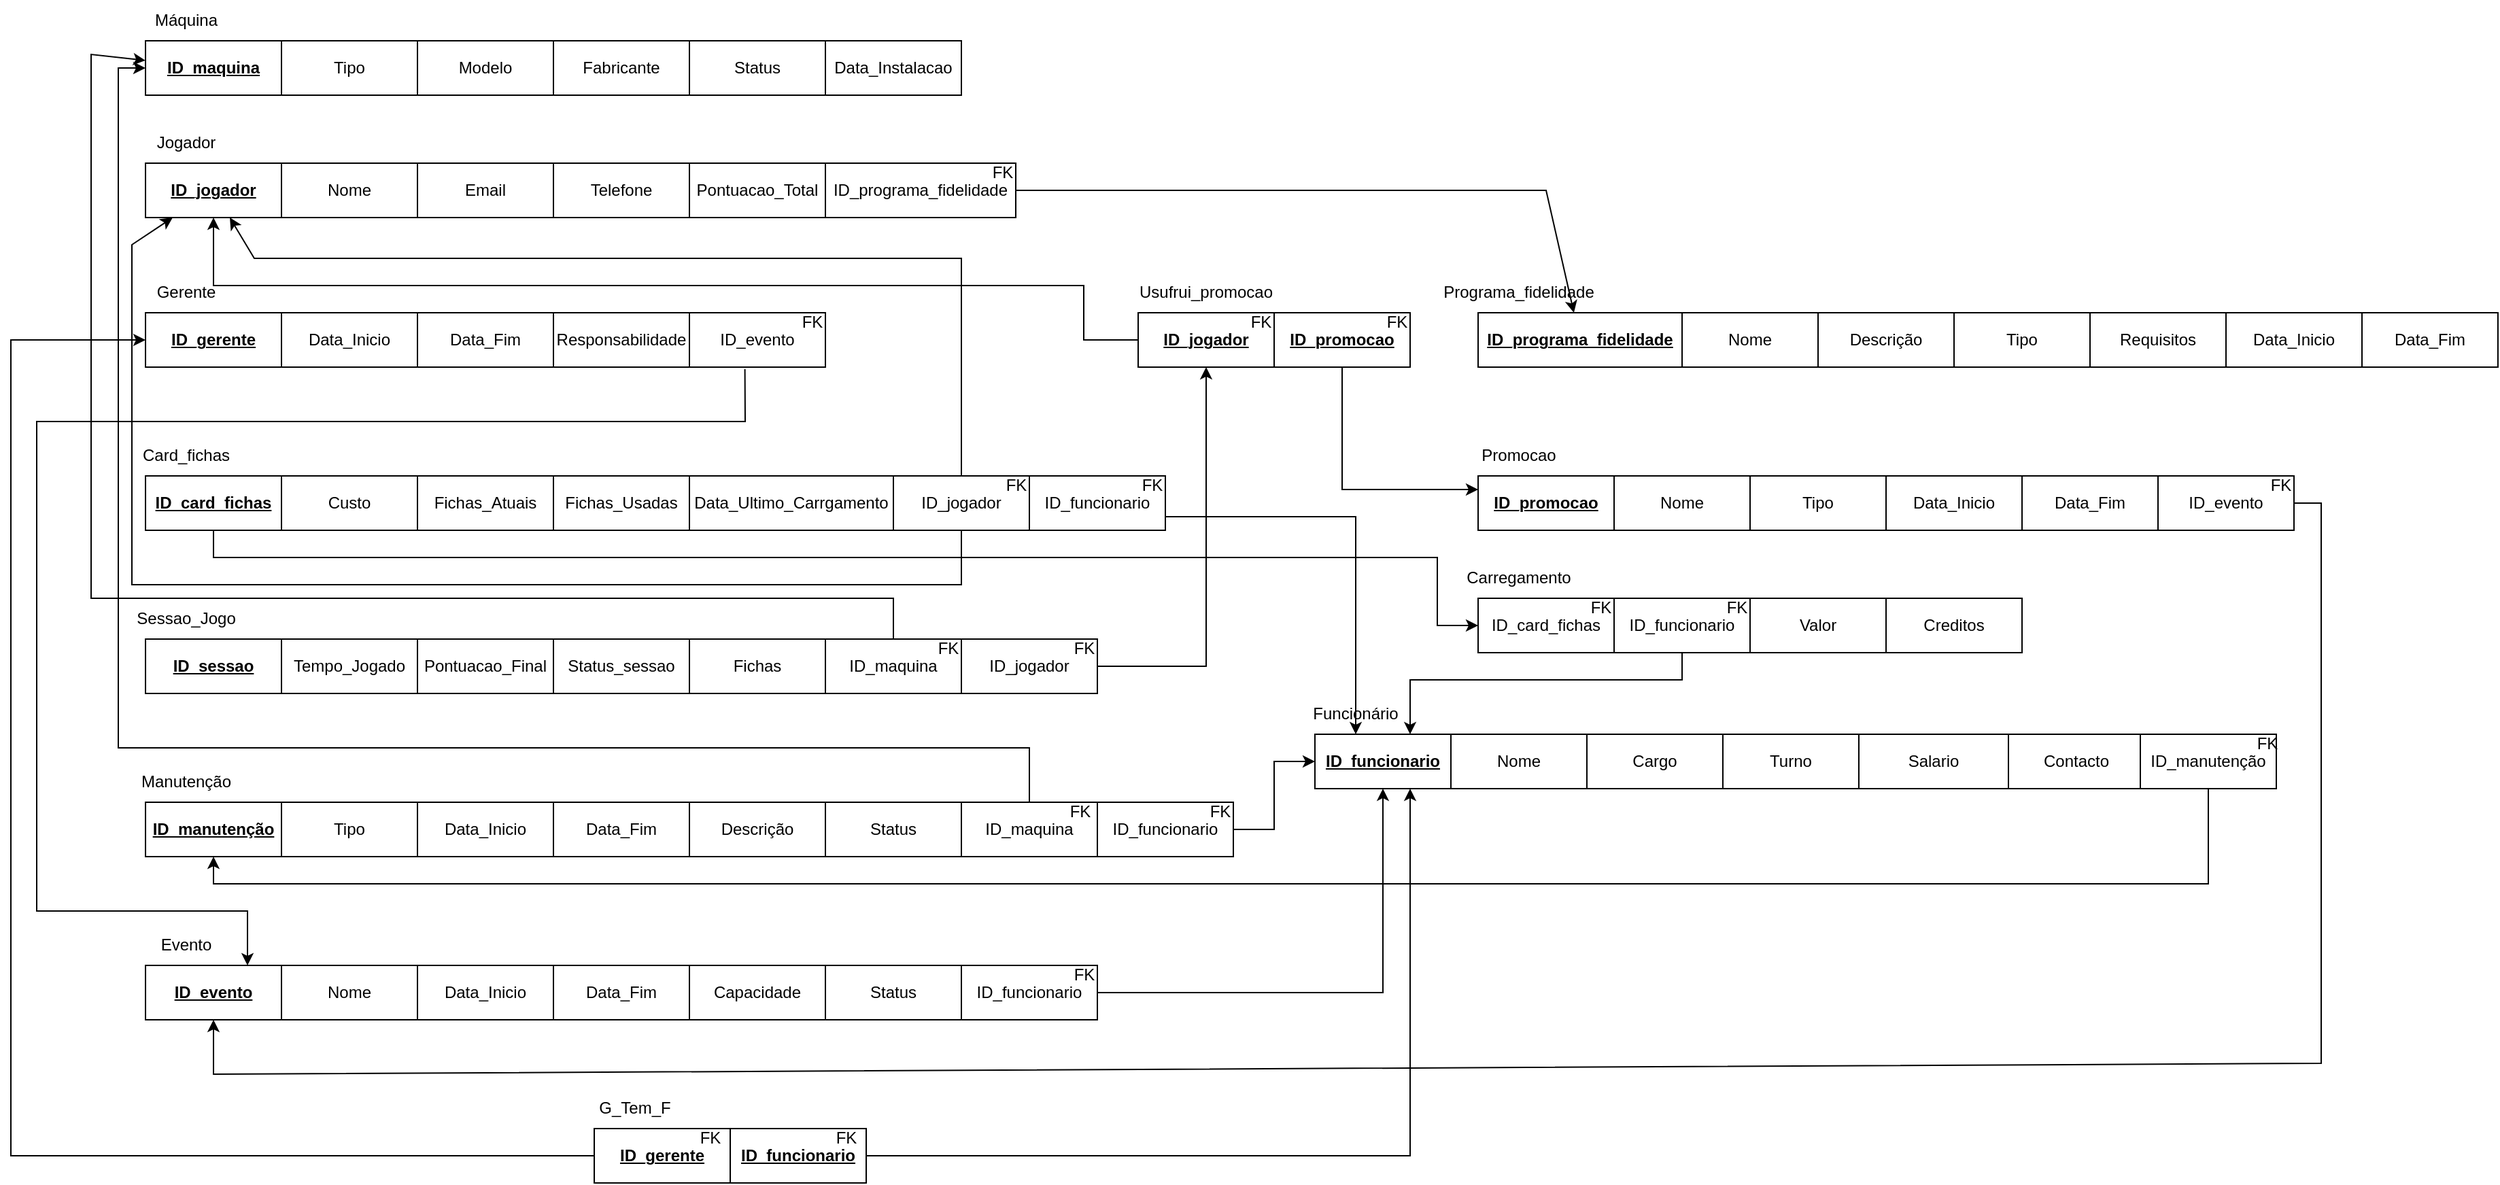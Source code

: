 <mxfile version="26.2.9">
  <diagram name="Página-1" id="F3_zdJklj_XF_64WUXii">
    <mxGraphModel dx="2068" dy="1885" grid="1" gridSize="10" guides="1" tooltips="1" connect="1" arrows="1" fold="1" page="1" pageScale="1" pageWidth="827" pageHeight="1169" math="0" shadow="0">
      <root>
        <mxCell id="0" />
        <mxCell id="1" parent="0" />
        <mxCell id="WMXjzh3DNgUmnGvGZ02T-9" style="edgeStyle=orthogonalEdgeStyle;rounded=0;orthogonalLoop=1;jettySize=auto;html=1;" parent="1" source="HrlFmyoQFav-WICBFxwv-78" target="HrlFmyoQFav-WICBFxwv-1" edge="1">
          <mxGeometry relative="1" as="geometry">
            <Array as="points">
              <mxPoint x="1030" y="1100" />
            </Array>
            <mxPoint x="980" y="1090" as="sourcePoint" />
          </mxGeometry>
        </mxCell>
        <mxCell id="WMXjzh3DNgUmnGvGZ02T-29" style="edgeStyle=orthogonalEdgeStyle;rounded=0;orthogonalLoop=1;jettySize=auto;html=1;" parent="1" source="WMXjzh3DNgUmnGvGZ02T-24" target="HrlFmyoQFav-WICBFxwv-1" edge="1">
          <mxGeometry relative="1" as="geometry">
            <Array as="points">
              <mxPoint x="1050" y="1220" />
            </Array>
            <mxPoint x="1080" y="990" as="sourcePoint" />
          </mxGeometry>
        </mxCell>
        <mxCell id="HrlFmyoQFav-WICBFxwv-1" value="&lt;b&gt;&lt;u&gt;ID_funcionario&lt;/u&gt;&lt;/b&gt;" style="rounded=0;whiteSpace=wrap;html=1;" parent="1" vertex="1">
          <mxGeometry x="980" y="910" width="100" height="40" as="geometry" />
        </mxCell>
        <mxCell id="JM-jr7Ybqa1QOViRmzYv-8" style="edgeStyle=orthogonalEdgeStyle;rounded=0;orthogonalLoop=1;jettySize=auto;html=1;" edge="1" parent="1" source="JM-jr7Ybqa1QOViRmzYv-5" target="HrlFmyoQFav-WICBFxwv-1">
          <mxGeometry relative="1" as="geometry">
            <Array as="points">
              <mxPoint x="1250" y="870" />
              <mxPoint x="1050" y="870" />
            </Array>
          </mxGeometry>
        </mxCell>
        <mxCell id="HrlFmyoQFav-WICBFxwv-2" value="Funcionário" style="text;html=1;align=center;verticalAlign=middle;whiteSpace=wrap;rounded=0;" parent="1" vertex="1">
          <mxGeometry x="980" y="880" width="60" height="30" as="geometry" />
        </mxCell>
        <mxCell id="HrlFmyoQFav-WICBFxwv-3" value="&lt;b&gt;&lt;u&gt;ID_jogador&lt;/u&gt;&lt;/b&gt;" style="rounded=0;whiteSpace=wrap;html=1;" parent="1" vertex="1">
          <mxGeometry x="120" y="490" width="100" height="40" as="geometry" />
        </mxCell>
        <mxCell id="HrlFmyoQFav-WICBFxwv-4" value="Jogador" style="text;html=1;align=center;verticalAlign=middle;whiteSpace=wrap;rounded=0;" parent="1" vertex="1">
          <mxGeometry x="120" y="460" width="60" height="30" as="geometry" />
        </mxCell>
        <mxCell id="HrlFmyoQFav-WICBFxwv-5" value="&lt;b&gt;&lt;u&gt;ID_maquina&lt;/u&gt;&lt;/b&gt;" style="rounded=0;whiteSpace=wrap;html=1;" parent="1" vertex="1">
          <mxGeometry x="120" y="400" width="100" height="40" as="geometry" />
        </mxCell>
        <mxCell id="HrlFmyoQFav-WICBFxwv-6" value="Máquina" style="text;html=1;align=center;verticalAlign=middle;whiteSpace=wrap;rounded=0;" parent="1" vertex="1">
          <mxGeometry x="120" y="370" width="60" height="30" as="geometry" />
        </mxCell>
        <mxCell id="HrlFmyoQFav-WICBFxwv-7" value="&lt;b&gt;&lt;u&gt;ID_gerente&lt;/u&gt;&lt;/b&gt;" style="rounded=0;whiteSpace=wrap;html=1;" parent="1" vertex="1">
          <mxGeometry x="120" y="600" width="100" height="40" as="geometry" />
        </mxCell>
        <mxCell id="HrlFmyoQFav-WICBFxwv-8" value="Gerente" style="text;html=1;align=center;verticalAlign=middle;whiteSpace=wrap;rounded=0;" parent="1" vertex="1">
          <mxGeometry x="120" y="570" width="60" height="30" as="geometry" />
        </mxCell>
        <mxCell id="JM-jr7Ybqa1QOViRmzYv-11" style="edgeStyle=orthogonalEdgeStyle;rounded=0;orthogonalLoop=1;jettySize=auto;html=1;" edge="1" parent="1" source="HrlFmyoQFav-WICBFxwv-13" target="JM-jr7Ybqa1QOViRmzYv-3">
          <mxGeometry relative="1" as="geometry">
            <mxPoint x="220" y="780" as="targetPoint" />
            <Array as="points">
              <mxPoint x="170" y="780" />
              <mxPoint x="1070" y="780" />
              <mxPoint x="1070" y="830" />
            </Array>
          </mxGeometry>
        </mxCell>
        <mxCell id="HrlFmyoQFav-WICBFxwv-13" value="&lt;b&gt;&lt;u&gt;ID_card_fichas&lt;/u&gt;&lt;/b&gt;" style="rounded=0;whiteSpace=wrap;html=1;" parent="1" vertex="1">
          <mxGeometry x="120" y="720" width="100" height="40" as="geometry" />
        </mxCell>
        <mxCell id="HrlFmyoQFav-WICBFxwv-14" value="Card_fichas" style="text;html=1;align=center;verticalAlign=middle;whiteSpace=wrap;rounded=0;" parent="1" vertex="1">
          <mxGeometry x="120" y="690" width="60" height="30" as="geometry" />
        </mxCell>
        <mxCell id="HrlFmyoQFav-WICBFxwv-15" value="&lt;b&gt;&lt;u&gt;ID_sessao&lt;/u&gt;&lt;/b&gt;" style="rounded=0;whiteSpace=wrap;html=1;" parent="1" vertex="1">
          <mxGeometry x="120" y="840" width="100" height="40" as="geometry" />
        </mxCell>
        <mxCell id="HrlFmyoQFav-WICBFxwv-16" value="Sessao_Jogo" style="text;html=1;align=center;verticalAlign=middle;whiteSpace=wrap;rounded=0;" parent="1" vertex="1">
          <mxGeometry x="120" y="810" width="60" height="30" as="geometry" />
        </mxCell>
        <mxCell id="HrlFmyoQFav-WICBFxwv-19" value="&lt;b&gt;&lt;u&gt;ID_manutenção&lt;/u&gt;&lt;/b&gt;" style="rounded=0;whiteSpace=wrap;html=1;" parent="1" vertex="1">
          <mxGeometry x="120" y="960" width="100" height="40" as="geometry" />
        </mxCell>
        <mxCell id="HrlFmyoQFav-WICBFxwv-20" value="Manutenção" style="text;html=1;align=center;verticalAlign=middle;whiteSpace=wrap;rounded=0;" parent="1" vertex="1">
          <mxGeometry x="120" y="930" width="60" height="30" as="geometry" />
        </mxCell>
        <mxCell id="HrlFmyoQFav-WICBFxwv-21" value="&lt;b&gt;&lt;u&gt;ID_evento&lt;/u&gt;&lt;/b&gt;" style="rounded=0;whiteSpace=wrap;html=1;" parent="1" vertex="1">
          <mxGeometry x="120" y="1080" width="100" height="40" as="geometry" />
        </mxCell>
        <mxCell id="HrlFmyoQFav-WICBFxwv-22" value="Evento" style="text;html=1;align=center;verticalAlign=middle;whiteSpace=wrap;rounded=0;" parent="1" vertex="1">
          <mxGeometry x="120" y="1050" width="60" height="30" as="geometry" />
        </mxCell>
        <mxCell id="HrlFmyoQFav-WICBFxwv-23" value="&lt;b&gt;&lt;u&gt;ID_programa_fidelidade&lt;/u&gt;&lt;/b&gt;" style="rounded=0;whiteSpace=wrap;html=1;" parent="1" vertex="1">
          <mxGeometry x="1100" y="600" width="150" height="40" as="geometry" />
        </mxCell>
        <mxCell id="HrlFmyoQFav-WICBFxwv-24" value="Programa_fidelidade" style="text;html=1;align=center;verticalAlign=middle;whiteSpace=wrap;rounded=0;" parent="1" vertex="1">
          <mxGeometry x="1100" y="570" width="60" height="30" as="geometry" />
        </mxCell>
        <mxCell id="HrlFmyoQFav-WICBFxwv-25" value="Nome" style="rounded=0;whiteSpace=wrap;html=1;" parent="1" vertex="1">
          <mxGeometry x="1080" y="910" width="100" height="40" as="geometry" />
        </mxCell>
        <mxCell id="HrlFmyoQFav-WICBFxwv-26" value="Cargo" style="rounded=0;whiteSpace=wrap;html=1;" parent="1" vertex="1">
          <mxGeometry x="1180" y="910" width="100" height="40" as="geometry" />
        </mxCell>
        <mxCell id="HrlFmyoQFav-WICBFxwv-27" value="Turno" style="rounded=0;whiteSpace=wrap;html=1;" parent="1" vertex="1">
          <mxGeometry x="1280" y="910" width="100" height="40" as="geometry" />
        </mxCell>
        <mxCell id="HrlFmyoQFav-WICBFxwv-28" value="Salario" style="rounded=0;whiteSpace=wrap;html=1;" parent="1" vertex="1">
          <mxGeometry x="1380" y="910" width="110" height="40" as="geometry" />
        </mxCell>
        <mxCell id="HrlFmyoQFav-WICBFxwv-29" value="Nome" style="rounded=0;whiteSpace=wrap;html=1;" parent="1" vertex="1">
          <mxGeometry x="220" y="490" width="100" height="40" as="geometry" />
        </mxCell>
        <mxCell id="HrlFmyoQFav-WICBFxwv-30" value="Email" style="rounded=0;whiteSpace=wrap;html=1;" parent="1" vertex="1">
          <mxGeometry x="320" y="490" width="100" height="40" as="geometry" />
        </mxCell>
        <mxCell id="HrlFmyoQFav-WICBFxwv-31" value="Telefone" style="rounded=0;whiteSpace=wrap;html=1;" parent="1" vertex="1">
          <mxGeometry x="420" y="490" width="100" height="40" as="geometry" />
        </mxCell>
        <mxCell id="HrlFmyoQFav-WICBFxwv-32" value="Tipo" style="rounded=0;whiteSpace=wrap;html=1;" parent="1" vertex="1">
          <mxGeometry x="220" y="400" width="100" height="40" as="geometry" />
        </mxCell>
        <mxCell id="HrlFmyoQFav-WICBFxwv-33" value="Modelo" style="rounded=0;whiteSpace=wrap;html=1;" parent="1" vertex="1">
          <mxGeometry x="320" y="400" width="100" height="40" as="geometry" />
        </mxCell>
        <mxCell id="HrlFmyoQFav-WICBFxwv-34" value="ID_evento" style="rounded=0;whiteSpace=wrap;html=1;" parent="1" vertex="1">
          <mxGeometry x="520" y="600" width="100" height="40" as="geometry" />
        </mxCell>
        <mxCell id="HrlFmyoQFav-WICBFxwv-35" value="Contacto" style="rounded=0;whiteSpace=wrap;html=1;" parent="1" vertex="1">
          <mxGeometry x="1490" y="910" width="100" height="40" as="geometry" />
        </mxCell>
        <mxCell id="HrlFmyoQFav-WICBFxwv-37" value="Fichas_Atuais" style="rounded=0;whiteSpace=wrap;html=1;" parent="1" vertex="1">
          <mxGeometry x="320" y="720" width="100" height="40" as="geometry" />
        </mxCell>
        <mxCell id="HrlFmyoQFav-WICBFxwv-38" value="Custo" style="rounded=0;whiteSpace=wrap;html=1;" parent="1" vertex="1">
          <mxGeometry x="220" y="720" width="100" height="40" as="geometry" />
        </mxCell>
        <mxCell id="HrlFmyoQFav-WICBFxwv-39" value="Pontuacao_Final" style="rounded=0;whiteSpace=wrap;html=1;" parent="1" vertex="1">
          <mxGeometry x="320" y="840" width="100" height="40" as="geometry" />
        </mxCell>
        <mxCell id="HrlFmyoQFav-WICBFxwv-40" value="Tempo_Jogado" style="rounded=0;whiteSpace=wrap;html=1;" parent="1" vertex="1">
          <mxGeometry x="220" y="840" width="100" height="40" as="geometry" />
        </mxCell>
        <mxCell id="HrlFmyoQFav-WICBFxwv-42" value="Data_Inicio" style="rounded=0;whiteSpace=wrap;html=1;" parent="1" vertex="1">
          <mxGeometry x="320" y="960" width="100" height="40" as="geometry" />
        </mxCell>
        <mxCell id="HrlFmyoQFav-WICBFxwv-43" value="Tipo" style="rounded=0;whiteSpace=wrap;html=1;" parent="1" vertex="1">
          <mxGeometry x="220" y="960" width="100" height="40" as="geometry" />
        </mxCell>
        <mxCell id="HrlFmyoQFav-WICBFxwv-45" value="Capacidade" style="rounded=0;whiteSpace=wrap;html=1;" parent="1" vertex="1">
          <mxGeometry x="520" y="1080" width="100" height="40" as="geometry" />
        </mxCell>
        <mxCell id="HrlFmyoQFav-WICBFxwv-46" value="Nome" style="rounded=0;whiteSpace=wrap;html=1;" parent="1" vertex="1">
          <mxGeometry x="220" y="1080" width="100" height="40" as="geometry" />
        </mxCell>
        <mxCell id="HrlFmyoQFav-WICBFxwv-48" value="Nome" style="rounded=0;whiteSpace=wrap;html=1;" parent="1" vertex="1">
          <mxGeometry x="1250" y="600" width="100" height="40" as="geometry" />
        </mxCell>
        <mxCell id="HrlFmyoQFav-WICBFxwv-54" value="Fabricante" style="rounded=0;whiteSpace=wrap;html=1;" parent="1" vertex="1">
          <mxGeometry x="420" y="400" width="100" height="40" as="geometry" />
        </mxCell>
        <mxCell id="HrlFmyoQFav-WICBFxwv-55" value="Status" style="rounded=0;whiteSpace=wrap;html=1;" parent="1" vertex="1">
          <mxGeometry x="520" y="400" width="100" height="40" as="geometry" />
        </mxCell>
        <mxCell id="HrlFmyoQFav-WICBFxwv-56" value="Data_Instalacao" style="rounded=0;whiteSpace=wrap;html=1;" parent="1" vertex="1">
          <mxGeometry x="620" y="400" width="100" height="40" as="geometry" />
        </mxCell>
        <mxCell id="HrlFmyoQFav-WICBFxwv-57" value="Pontuacao_Total" style="rounded=0;whiteSpace=wrap;html=1;" parent="1" vertex="1">
          <mxGeometry x="520" y="490" width="100" height="40" as="geometry" />
        </mxCell>
        <mxCell id="HrlFmyoQFav-WICBFxwv-60" value="ID_programa_fidelidade" style="rounded=0;whiteSpace=wrap;html=1;" parent="1" vertex="1">
          <mxGeometry x="620" y="490" width="140" height="40" as="geometry" />
        </mxCell>
        <mxCell id="HrlFmyoQFav-WICBFxwv-61" value="Fichas_Usadas" style="rounded=0;whiteSpace=wrap;html=1;" parent="1" vertex="1">
          <mxGeometry x="420" y="720" width="100" height="40" as="geometry" />
        </mxCell>
        <mxCell id="HrlFmyoQFav-WICBFxwv-63" value="Data_Ultimo_Carrgamento" style="rounded=0;whiteSpace=wrap;html=1;" parent="1" vertex="1">
          <mxGeometry x="520" y="720" width="150" height="40" as="geometry" />
        </mxCell>
        <mxCell id="HrlFmyoQFav-WICBFxwv-64" value="ID_jogador" style="rounded=0;whiteSpace=wrap;html=1;" parent="1" vertex="1">
          <mxGeometry x="670" y="720" width="100" height="40" as="geometry" />
        </mxCell>
        <mxCell id="HrlFmyoQFav-WICBFxwv-65" value="Status_sessao" style="rounded=0;whiteSpace=wrap;html=1;" parent="1" vertex="1">
          <mxGeometry x="420" y="840" width="100" height="40" as="geometry" />
        </mxCell>
        <mxCell id="HrlFmyoQFav-WICBFxwv-66" value="ID_maquina" style="rounded=0;whiteSpace=wrap;html=1;" parent="1" vertex="1">
          <mxGeometry x="620" y="840" width="100" height="40" as="geometry" />
        </mxCell>
        <mxCell id="JM-jr7Ybqa1QOViRmzYv-2" style="edgeStyle=orthogonalEdgeStyle;rounded=0;orthogonalLoop=1;jettySize=auto;html=1;" edge="1" parent="1" source="HrlFmyoQFav-WICBFxwv-67" target="WMXjzh3DNgUmnGvGZ02T-16">
          <mxGeometry relative="1" as="geometry">
            <mxPoint x="900" y="820" as="targetPoint" />
            <Array as="points">
              <mxPoint x="900" y="830" />
              <mxPoint x="900" y="830" />
            </Array>
          </mxGeometry>
        </mxCell>
        <mxCell id="HrlFmyoQFav-WICBFxwv-67" value="ID_jogador" style="rounded=0;whiteSpace=wrap;html=1;" parent="1" vertex="1">
          <mxGeometry x="720" y="840" width="100" height="40" as="geometry" />
        </mxCell>
        <mxCell id="HrlFmyoQFav-WICBFxwv-68" value="Data_Fim" style="rounded=0;whiteSpace=wrap;html=1;" parent="1" vertex="1">
          <mxGeometry x="420" y="960" width="100" height="40" as="geometry" />
        </mxCell>
        <mxCell id="HrlFmyoQFav-WICBFxwv-69" value="Descrição" style="rounded=0;whiteSpace=wrap;html=1;" parent="1" vertex="1">
          <mxGeometry x="520" y="960" width="100" height="40" as="geometry" />
        </mxCell>
        <mxCell id="HrlFmyoQFav-WICBFxwv-70" value="Status" style="rounded=0;whiteSpace=wrap;html=1;" parent="1" vertex="1">
          <mxGeometry x="620" y="960" width="100" height="40" as="geometry" />
        </mxCell>
        <mxCell id="HrlFmyoQFav-WICBFxwv-72" value="ID_funcionario" style="rounded=0;whiteSpace=wrap;html=1;" parent="1" vertex="1">
          <mxGeometry x="820" y="960" width="100" height="40" as="geometry" />
        </mxCell>
        <mxCell id="HrlFmyoQFav-WICBFxwv-73" value="ID_maquina" style="rounded=0;whiteSpace=wrap;html=1;" parent="1" vertex="1">
          <mxGeometry x="720" y="960" width="100" height="40" as="geometry" />
        </mxCell>
        <mxCell id="HrlFmyoQFav-WICBFxwv-75" value="Data_Inicio" style="rounded=0;whiteSpace=wrap;html=1;" parent="1" vertex="1">
          <mxGeometry x="320" y="1080" width="100" height="40" as="geometry" />
        </mxCell>
        <mxCell id="HrlFmyoQFav-WICBFxwv-76" value="Data_Fim" style="rounded=0;whiteSpace=wrap;html=1;" parent="1" vertex="1">
          <mxGeometry x="420" y="1080" width="100" height="40" as="geometry" />
        </mxCell>
        <mxCell id="HrlFmyoQFav-WICBFxwv-77" value="Status" style="rounded=0;whiteSpace=wrap;html=1;" parent="1" vertex="1">
          <mxGeometry x="620" y="1080" width="100" height="40" as="geometry" />
        </mxCell>
        <mxCell id="HrlFmyoQFav-WICBFxwv-78" value="ID_funcionario" style="rounded=0;whiteSpace=wrap;html=1;" parent="1" vertex="1">
          <mxGeometry x="720" y="1080" width="100" height="40" as="geometry" />
        </mxCell>
        <mxCell id="HrlFmyoQFav-WICBFxwv-79" value="Descrição" style="rounded=0;whiteSpace=wrap;html=1;" parent="1" vertex="1">
          <mxGeometry x="1350" y="600" width="100" height="40" as="geometry" />
        </mxCell>
        <mxCell id="HrlFmyoQFav-WICBFxwv-80" value="Tipo" style="rounded=0;whiteSpace=wrap;html=1;" parent="1" vertex="1">
          <mxGeometry x="1450" y="600" width="100" height="40" as="geometry" />
        </mxCell>
        <mxCell id="HrlFmyoQFav-WICBFxwv-82" value="Data_Inicio" style="rounded=0;whiteSpace=wrap;html=1;" parent="1" vertex="1">
          <mxGeometry x="1650" y="600" width="100" height="40" as="geometry" />
        </mxCell>
        <mxCell id="HrlFmyoQFav-WICBFxwv-83" value="Data_Fim" style="rounded=0;whiteSpace=wrap;html=1;" parent="1" vertex="1">
          <mxGeometry x="1750" y="600" width="100" height="40" as="geometry" />
        </mxCell>
        <mxCell id="HrlFmyoQFav-WICBFxwv-84" value="ID_evento" style="rounded=0;whiteSpace=wrap;html=1;" parent="1" vertex="1">
          <mxGeometry x="1600" y="720" width="100" height="40" as="geometry" />
        </mxCell>
        <mxCell id="HrlFmyoQFav-WICBFxwv-86" value="&lt;font style=&quot;font-size: 12px;&quot;&gt;FK&lt;/font&gt;" style="text;html=1;align=center;verticalAlign=middle;resizable=0;points=[];autosize=1;strokeColor=none;fillColor=none;fontSize=16;" parent="1" vertex="1">
          <mxGeometry x="730" y="480" width="40" height="30" as="geometry" />
        </mxCell>
        <mxCell id="HrlFmyoQFav-WICBFxwv-87" value="&lt;font style=&quot;font-size: 12px;&quot;&gt;FK&lt;/font&gt;" style="text;html=1;align=center;verticalAlign=middle;resizable=0;points=[];autosize=1;strokeColor=none;fillColor=none;fontSize=16;" parent="1" vertex="1">
          <mxGeometry x="590" y="590" width="40" height="30" as="geometry" />
        </mxCell>
        <mxCell id="HrlFmyoQFav-WICBFxwv-88" value="&lt;font style=&quot;font-size: 12px;&quot;&gt;FK&lt;/font&gt;" style="text;html=1;align=center;verticalAlign=middle;resizable=0;points=[];autosize=1;strokeColor=none;fillColor=none;fontSize=16;" parent="1" vertex="1">
          <mxGeometry x="740" y="710" width="40" height="30" as="geometry" />
        </mxCell>
        <mxCell id="HrlFmyoQFav-WICBFxwv-89" value="&lt;font style=&quot;font-size: 12px;&quot;&gt;FK&lt;/font&gt;" style="text;html=1;align=center;verticalAlign=middle;resizable=0;points=[];autosize=1;strokeColor=none;fillColor=none;fontSize=16;" parent="1" vertex="1">
          <mxGeometry x="690" y="830" width="40" height="30" as="geometry" />
        </mxCell>
        <mxCell id="HrlFmyoQFav-WICBFxwv-90" value="&lt;font style=&quot;font-size: 12px;&quot;&gt;FK&lt;/font&gt;" style="text;html=1;align=center;verticalAlign=middle;resizable=0;points=[];autosize=1;strokeColor=none;fillColor=none;fontSize=16;" parent="1" vertex="1">
          <mxGeometry x="790" y="830" width="40" height="30" as="geometry" />
        </mxCell>
        <mxCell id="HrlFmyoQFav-WICBFxwv-91" value="&lt;font style=&quot;font-size: 12px;&quot;&gt;FK&lt;/font&gt;" style="text;html=1;align=center;verticalAlign=middle;resizable=0;points=[];autosize=1;strokeColor=none;fillColor=none;fontSize=16;" parent="1" vertex="1">
          <mxGeometry x="787" y="950" width="40" height="30" as="geometry" />
        </mxCell>
        <mxCell id="HrlFmyoQFav-WICBFxwv-92" value="&lt;font style=&quot;font-size: 12px;&quot;&gt;FK&lt;/font&gt;" style="text;html=1;align=center;verticalAlign=middle;resizable=0;points=[];autosize=1;strokeColor=none;fillColor=none;fontSize=16;" parent="1" vertex="1">
          <mxGeometry x="890" y="950" width="40" height="30" as="geometry" />
        </mxCell>
        <mxCell id="HrlFmyoQFav-WICBFxwv-93" value="&lt;font style=&quot;font-size: 12px;&quot;&gt;FK&lt;/font&gt;" style="text;html=1;align=center;verticalAlign=middle;resizable=0;points=[];autosize=1;strokeColor=none;fillColor=none;fontSize=16;" parent="1" vertex="1">
          <mxGeometry x="790" y="1070" width="40" height="30" as="geometry" />
        </mxCell>
        <mxCell id="HrlFmyoQFav-WICBFxwv-94" value="&lt;b&gt;&lt;u&gt;ID_promocao&lt;/u&gt;&lt;/b&gt;" style="rounded=0;whiteSpace=wrap;html=1;" parent="1" vertex="1">
          <mxGeometry x="1100" y="720" width="100" height="40" as="geometry" />
        </mxCell>
        <mxCell id="HrlFmyoQFav-WICBFxwv-95" value="Promocao" style="text;html=1;align=center;verticalAlign=middle;whiteSpace=wrap;rounded=0;" parent="1" vertex="1">
          <mxGeometry x="1100" y="690" width="60" height="30" as="geometry" />
        </mxCell>
        <mxCell id="HrlFmyoQFav-WICBFxwv-96" value="Nome" style="rounded=0;whiteSpace=wrap;html=1;" parent="1" vertex="1">
          <mxGeometry x="1200" y="720" width="100" height="40" as="geometry" />
        </mxCell>
        <mxCell id="HrlFmyoQFav-WICBFxwv-98" value="Data_Inicio" style="rounded=0;whiteSpace=wrap;html=1;" parent="1" vertex="1">
          <mxGeometry x="1400" y="720" width="100" height="40" as="geometry" />
        </mxCell>
        <mxCell id="HrlFmyoQFav-WICBFxwv-99" value="Data_Fim" style="rounded=0;whiteSpace=wrap;html=1;" parent="1" vertex="1">
          <mxGeometry x="1500" y="720" width="100" height="40" as="geometry" />
        </mxCell>
        <mxCell id="HrlFmyoQFav-WICBFxwv-100" value="Tipo" style="rounded=0;whiteSpace=wrap;html=1;" parent="1" vertex="1">
          <mxGeometry x="1300" y="720" width="100" height="40" as="geometry" />
        </mxCell>
        <mxCell id="HrlFmyoQFav-WICBFxwv-101" value="Requisitos" style="rounded=0;whiteSpace=wrap;html=1;" parent="1" vertex="1">
          <mxGeometry x="1550" y="600" width="100" height="40" as="geometry" />
        </mxCell>
        <mxCell id="HrlFmyoQFav-WICBFxwv-103" value="&lt;font style=&quot;font-size: 12px;&quot;&gt;FK&lt;/font&gt;" style="text;html=1;align=center;verticalAlign=middle;resizable=0;points=[];autosize=1;strokeColor=none;fillColor=none;fontSize=16;" parent="1" vertex="1">
          <mxGeometry x="1670" y="710" width="40" height="30" as="geometry" />
        </mxCell>
        <mxCell id="GwSvcZvPj8c2d405xzku-1" value="" style="endArrow=classic;html=1;rounded=0;" parent="1" source="HrlFmyoQFav-WICBFxwv-60" target="HrlFmyoQFav-WICBFxwv-23" edge="1">
          <mxGeometry width="50" height="50" relative="1" as="geometry">
            <mxPoint x="930" y="490" as="sourcePoint" />
            <mxPoint x="880" y="540" as="targetPoint" />
            <Array as="points">
              <mxPoint x="840" y="510" />
              <mxPoint x="1150" y="510" />
            </Array>
          </mxGeometry>
        </mxCell>
        <mxCell id="GwSvcZvPj8c2d405xzku-2" value="" style="endArrow=classic;html=1;rounded=0;exitX=0.408;exitY=1.037;exitDx=0;exitDy=0;entryX=0.75;entryY=0;entryDx=0;entryDy=0;exitPerimeter=0;" parent="1" source="HrlFmyoQFav-WICBFxwv-34" target="HrlFmyoQFav-WICBFxwv-21" edge="1">
          <mxGeometry width="50" height="50" relative="1" as="geometry">
            <mxPoint x="520" y="780" as="sourcePoint" />
            <mxPoint x="470" y="830" as="targetPoint" />
            <Array as="points">
              <mxPoint x="561" y="680" />
              <mxPoint x="40" y="680" />
              <mxPoint x="40" y="1040" />
              <mxPoint x="195" y="1040" />
            </Array>
          </mxGeometry>
        </mxCell>
        <mxCell id="GwSvcZvPj8c2d405xzku-3" value="" style="endArrow=classic;html=1;rounded=0;" parent="1" source="HrlFmyoQFav-WICBFxwv-64" target="HrlFmyoQFav-WICBFxwv-3" edge="1">
          <mxGeometry width="50" height="50" relative="1" as="geometry">
            <mxPoint x="905" y="720.0" as="sourcePoint" />
            <mxPoint x="235.0" y="400.0" as="targetPoint" />
            <Array as="points">
              <mxPoint x="720" y="560" />
              <mxPoint x="200" y="560" />
            </Array>
          </mxGeometry>
        </mxCell>
        <mxCell id="GwSvcZvPj8c2d405xzku-4" value="" style="endArrow=classic;html=1;rounded=0;" parent="1" source="HrlFmyoQFav-WICBFxwv-66" target="HrlFmyoQFav-WICBFxwv-5" edge="1">
          <mxGeometry width="50" height="50" relative="1" as="geometry">
            <mxPoint x="660" y="520" as="sourcePoint" />
            <mxPoint x="610" y="570" as="targetPoint" />
            <Array as="points">
              <mxPoint x="670" y="810" />
              <mxPoint x="80" y="810" />
              <mxPoint x="80" y="410" />
            </Array>
          </mxGeometry>
        </mxCell>
        <mxCell id="GwSvcZvPj8c2d405xzku-7" value="" style="endArrow=classic;html=1;rounded=0;exitX=0.5;exitY=0;exitDx=0;exitDy=0;" parent="1" source="HrlFmyoQFav-WICBFxwv-73" target="HrlFmyoQFav-WICBFxwv-5" edge="1">
          <mxGeometry width="50" height="50" relative="1" as="geometry">
            <mxPoint x="960" y="610" as="sourcePoint" />
            <mxPoint x="200" y="330" as="targetPoint" />
            <Array as="points">
              <mxPoint x="770" y="920" />
              <mxPoint x="100" y="920" />
              <mxPoint x="100" y="420" />
            </Array>
          </mxGeometry>
        </mxCell>
        <mxCell id="GwSvcZvPj8c2d405xzku-9" value="" style="endArrow=classic;html=1;rounded=0;" parent="1" source="HrlFmyoQFav-WICBFxwv-84" target="HrlFmyoQFav-WICBFxwv-21" edge="1">
          <mxGeometry width="50" height="50" relative="1" as="geometry">
            <mxPoint x="1720" y="740" as="sourcePoint" />
            <mxPoint x="270" y="1121.64" as="targetPoint" />
            <Array as="points">
              <mxPoint x="1720" y="740" />
              <mxPoint x="1720" y="1152" />
              <mxPoint x="170" y="1160" />
            </Array>
          </mxGeometry>
        </mxCell>
        <mxCell id="WMXjzh3DNgUmnGvGZ02T-1" value="Data_Inicio" style="rounded=0;whiteSpace=wrap;html=1;" parent="1" vertex="1">
          <mxGeometry x="220" y="600" width="100" height="40" as="geometry" />
        </mxCell>
        <mxCell id="WMXjzh3DNgUmnGvGZ02T-2" value="Data_Fim" style="rounded=0;whiteSpace=wrap;html=1;" parent="1" vertex="1">
          <mxGeometry x="320" y="600" width="100" height="40" as="geometry" />
        </mxCell>
        <mxCell id="WMXjzh3DNgUmnGvGZ02T-3" value="Responsabilidade" style="rounded=0;whiteSpace=wrap;html=1;" parent="1" vertex="1">
          <mxGeometry x="420" y="600" width="100" height="40" as="geometry" />
        </mxCell>
        <mxCell id="WMXjzh3DNgUmnGvGZ02T-5" value="ID_manutenção" style="rounded=0;whiteSpace=wrap;html=1;" parent="1" vertex="1">
          <mxGeometry x="1587" y="910" width="100" height="40" as="geometry" />
        </mxCell>
        <mxCell id="WMXjzh3DNgUmnGvGZ02T-6" value="&lt;font style=&quot;font-size: 12px;&quot;&gt;FK&lt;/font&gt;" style="text;html=1;align=center;verticalAlign=middle;resizable=0;points=[];autosize=1;strokeColor=none;fillColor=none;fontSize=16;" parent="1" vertex="1">
          <mxGeometry x="1660" y="900" width="40" height="30" as="geometry" />
        </mxCell>
        <mxCell id="WMXjzh3DNgUmnGvGZ02T-10" style="edgeStyle=orthogonalEdgeStyle;rounded=0;orthogonalLoop=1;jettySize=auto;html=1;" parent="1" source="HrlFmyoQFav-WICBFxwv-72" target="HrlFmyoQFav-WICBFxwv-1" edge="1">
          <mxGeometry relative="1" as="geometry">
            <mxPoint x="950" y="900" as="targetPoint" />
            <mxPoint x="840" y="1050" as="sourcePoint" />
            <Array as="points">
              <mxPoint x="950" y="980" />
              <mxPoint x="950" y="930" />
            </Array>
          </mxGeometry>
        </mxCell>
        <mxCell id="WMXjzh3DNgUmnGvGZ02T-11" style="edgeStyle=orthogonalEdgeStyle;rounded=0;orthogonalLoop=1;jettySize=auto;html=1;" parent="1" source="WMXjzh3DNgUmnGvGZ02T-5" target="HrlFmyoQFav-WICBFxwv-19" edge="1">
          <mxGeometry relative="1" as="geometry">
            <mxPoint x="250" y="1020" as="targetPoint" />
            <mxPoint x="1620" y="1020" as="sourcePoint" />
            <Array as="points">
              <mxPoint x="1637" y="1020" />
              <mxPoint x="170" y="1020" />
            </Array>
          </mxGeometry>
        </mxCell>
        <mxCell id="WMXjzh3DNgUmnGvGZ02T-12" value="Fichas" style="rounded=0;whiteSpace=wrap;html=1;" parent="1" vertex="1">
          <mxGeometry x="520" y="840" width="100" height="40" as="geometry" />
        </mxCell>
        <mxCell id="WMXjzh3DNgUmnGvGZ02T-20" style="edgeStyle=orthogonalEdgeStyle;rounded=0;orthogonalLoop=1;jettySize=auto;html=1;" parent="1" source="WMXjzh3DNgUmnGvGZ02T-14" target="HrlFmyoQFav-WICBFxwv-94" edge="1">
          <mxGeometry relative="1" as="geometry">
            <Array as="points">
              <mxPoint x="1000" y="730" />
            </Array>
          </mxGeometry>
        </mxCell>
        <mxCell id="WMXjzh3DNgUmnGvGZ02T-14" value="&lt;b&gt;&lt;u&gt;ID_promocao&lt;/u&gt;&lt;/b&gt;" style="rounded=0;whiteSpace=wrap;html=1;" parent="1" vertex="1">
          <mxGeometry x="950" y="600" width="100" height="40" as="geometry" />
        </mxCell>
        <mxCell id="WMXjzh3DNgUmnGvGZ02T-15" value="Usufrui_promocao" style="text;html=1;align=center;verticalAlign=middle;whiteSpace=wrap;rounded=0;" parent="1" vertex="1">
          <mxGeometry x="870" y="570" width="60" height="30" as="geometry" />
        </mxCell>
        <mxCell id="WMXjzh3DNgUmnGvGZ02T-19" style="edgeStyle=orthogonalEdgeStyle;rounded=0;orthogonalLoop=1;jettySize=auto;html=1;" parent="1" source="WMXjzh3DNgUmnGvGZ02T-16" target="HrlFmyoQFav-WICBFxwv-3" edge="1">
          <mxGeometry relative="1" as="geometry">
            <mxPoint x="640" y="570.0" as="targetPoint" />
            <Array as="points">
              <mxPoint x="810" y="580" />
              <mxPoint x="170" y="580" />
            </Array>
          </mxGeometry>
        </mxCell>
        <mxCell id="WMXjzh3DNgUmnGvGZ02T-16" value="&lt;b&gt;&lt;u&gt;ID_jogador&lt;/u&gt;&lt;/b&gt;" style="rounded=0;whiteSpace=wrap;html=1;" parent="1" vertex="1">
          <mxGeometry x="850" y="600" width="100" height="40" as="geometry" />
        </mxCell>
        <mxCell id="WMXjzh3DNgUmnGvGZ02T-17" value="&lt;font style=&quot;font-size: 12px;&quot;&gt;FK&lt;/font&gt;" style="text;html=1;align=center;verticalAlign=middle;resizable=0;points=[];autosize=1;strokeColor=none;fillColor=none;fontSize=16;" parent="1" vertex="1">
          <mxGeometry x="1020" y="590" width="40" height="30" as="geometry" />
        </mxCell>
        <mxCell id="WMXjzh3DNgUmnGvGZ02T-18" value="&lt;font style=&quot;font-size: 12px;&quot;&gt;FK&lt;/font&gt;" style="text;html=1;align=center;verticalAlign=middle;resizable=0;points=[];autosize=1;strokeColor=none;fillColor=none;fontSize=16;" parent="1" vertex="1">
          <mxGeometry x="920" y="590" width="40" height="30" as="geometry" />
        </mxCell>
        <mxCell id="WMXjzh3DNgUmnGvGZ02T-23" style="edgeStyle=orthogonalEdgeStyle;rounded=0;orthogonalLoop=1;jettySize=auto;html=1;" parent="1" source="WMXjzh3DNgUmnGvGZ02T-21" target="HrlFmyoQFav-WICBFxwv-1" edge="1">
          <mxGeometry relative="1" as="geometry">
            <Array as="points">
              <mxPoint x="1010" y="750" />
            </Array>
          </mxGeometry>
        </mxCell>
        <mxCell id="WMXjzh3DNgUmnGvGZ02T-21" value="ID_funcionario" style="rounded=0;whiteSpace=wrap;html=1;" parent="1" vertex="1">
          <mxGeometry x="770" y="720" width="100" height="40" as="geometry" />
        </mxCell>
        <mxCell id="WMXjzh3DNgUmnGvGZ02T-22" value="&lt;font style=&quot;font-size: 12px;&quot;&gt;FK&lt;/font&gt;" style="text;html=1;align=center;verticalAlign=middle;resizable=0;points=[];autosize=1;strokeColor=none;fillColor=none;fontSize=16;" parent="1" vertex="1">
          <mxGeometry x="840" y="710" width="40" height="30" as="geometry" />
        </mxCell>
        <mxCell id="WMXjzh3DNgUmnGvGZ02T-24" value="&lt;b&gt;&lt;u&gt;ID_funcionario&lt;/u&gt;&lt;/b&gt;" style="rounded=0;whiteSpace=wrap;html=1;" parent="1" vertex="1">
          <mxGeometry x="550" y="1200" width="100" height="40" as="geometry" />
        </mxCell>
        <mxCell id="WMXjzh3DNgUmnGvGZ02T-31" style="edgeStyle=orthogonalEdgeStyle;rounded=0;orthogonalLoop=1;jettySize=auto;html=1;" parent="1" source="WMXjzh3DNgUmnGvGZ02T-25" target="HrlFmyoQFav-WICBFxwv-7" edge="1">
          <mxGeometry relative="1" as="geometry">
            <mxPoint x="20" y="620" as="targetPoint" />
            <Array as="points">
              <mxPoint x="21" y="1220" />
              <mxPoint x="21" y="620" />
            </Array>
          </mxGeometry>
        </mxCell>
        <mxCell id="WMXjzh3DNgUmnGvGZ02T-25" value="&lt;b&gt;&lt;u&gt;ID_gerente&lt;/u&gt;&lt;/b&gt;" style="rounded=0;whiteSpace=wrap;html=1;" parent="1" vertex="1">
          <mxGeometry x="450" y="1200" width="100" height="40" as="geometry" />
        </mxCell>
        <mxCell id="WMXjzh3DNgUmnGvGZ02T-26" value="G_Tem_F" style="text;html=1;align=center;verticalAlign=middle;whiteSpace=wrap;rounded=0;" parent="1" vertex="1">
          <mxGeometry x="450" y="1170" width="60" height="30" as="geometry" />
        </mxCell>
        <mxCell id="WMXjzh3DNgUmnGvGZ02T-27" value="&lt;font style=&quot;font-size: 12px;&quot;&gt;FK&lt;/font&gt;" style="text;html=1;align=center;verticalAlign=middle;resizable=0;points=[];autosize=1;strokeColor=none;fillColor=none;fontSize=16;" parent="1" vertex="1">
          <mxGeometry x="615" y="1190" width="40" height="30" as="geometry" />
        </mxCell>
        <mxCell id="WMXjzh3DNgUmnGvGZ02T-28" value="&lt;font style=&quot;font-size: 12px;&quot;&gt;FK&lt;/font&gt;" style="text;html=1;align=center;verticalAlign=middle;resizable=0;points=[];autosize=1;strokeColor=none;fillColor=none;fontSize=16;" parent="1" vertex="1">
          <mxGeometry x="515" y="1190" width="40" height="30" as="geometry" />
        </mxCell>
        <mxCell id="JM-jr7Ybqa1QOViRmzYv-1" value="" style="endArrow=classic;html=1;rounded=0;" edge="1" parent="1" source="HrlFmyoQFav-WICBFxwv-64" target="HrlFmyoQFav-WICBFxwv-3">
          <mxGeometry width="50" height="50" relative="1" as="geometry">
            <mxPoint x="710" y="770" as="sourcePoint" />
            <mxPoint x="192" y="540" as="targetPoint" />
            <Array as="points">
              <mxPoint x="720" y="800" />
              <mxPoint x="110" y="800" />
              <mxPoint x="110" y="550" />
            </Array>
          </mxGeometry>
        </mxCell>
        <mxCell id="JM-jr7Ybqa1QOViRmzYv-3" value="ID_card_fichas" style="rounded=0;whiteSpace=wrap;html=1;" vertex="1" parent="1">
          <mxGeometry x="1100" y="810" width="100" height="40" as="geometry" />
        </mxCell>
        <mxCell id="JM-jr7Ybqa1QOViRmzYv-4" value="Carregamento" style="text;html=1;align=center;verticalAlign=middle;whiteSpace=wrap;rounded=0;" vertex="1" parent="1">
          <mxGeometry x="1100" y="780" width="60" height="30" as="geometry" />
        </mxCell>
        <mxCell id="JM-jr7Ybqa1QOViRmzYv-5" value="ID_funcionario" style="rounded=0;whiteSpace=wrap;html=1;" vertex="1" parent="1">
          <mxGeometry x="1200" y="810" width="100" height="40" as="geometry" />
        </mxCell>
        <mxCell id="JM-jr7Ybqa1QOViRmzYv-6" value="Creditos" style="rounded=0;whiteSpace=wrap;html=1;" vertex="1" parent="1">
          <mxGeometry x="1400" y="810" width="100" height="40" as="geometry" />
        </mxCell>
        <mxCell id="JM-jr7Ybqa1QOViRmzYv-7" value="Valor" style="rounded=0;whiteSpace=wrap;html=1;" vertex="1" parent="1">
          <mxGeometry x="1300" y="810" width="100" height="40" as="geometry" />
        </mxCell>
        <mxCell id="JM-jr7Ybqa1QOViRmzYv-9" value="&lt;font style=&quot;font-size: 12px;&quot;&gt;FK&lt;/font&gt;" style="text;html=1;align=center;verticalAlign=middle;resizable=0;points=[];autosize=1;strokeColor=none;fillColor=none;fontSize=16;" vertex="1" parent="1">
          <mxGeometry x="1270" y="800" width="40" height="30" as="geometry" />
        </mxCell>
        <mxCell id="JM-jr7Ybqa1QOViRmzYv-12" value="&lt;font style=&quot;font-size: 12px;&quot;&gt;FK&lt;/font&gt;" style="text;html=1;align=center;verticalAlign=middle;resizable=0;points=[];autosize=1;strokeColor=none;fillColor=none;fontSize=16;" vertex="1" parent="1">
          <mxGeometry x="1170" y="800" width="40" height="30" as="geometry" />
        </mxCell>
      </root>
    </mxGraphModel>
  </diagram>
</mxfile>
